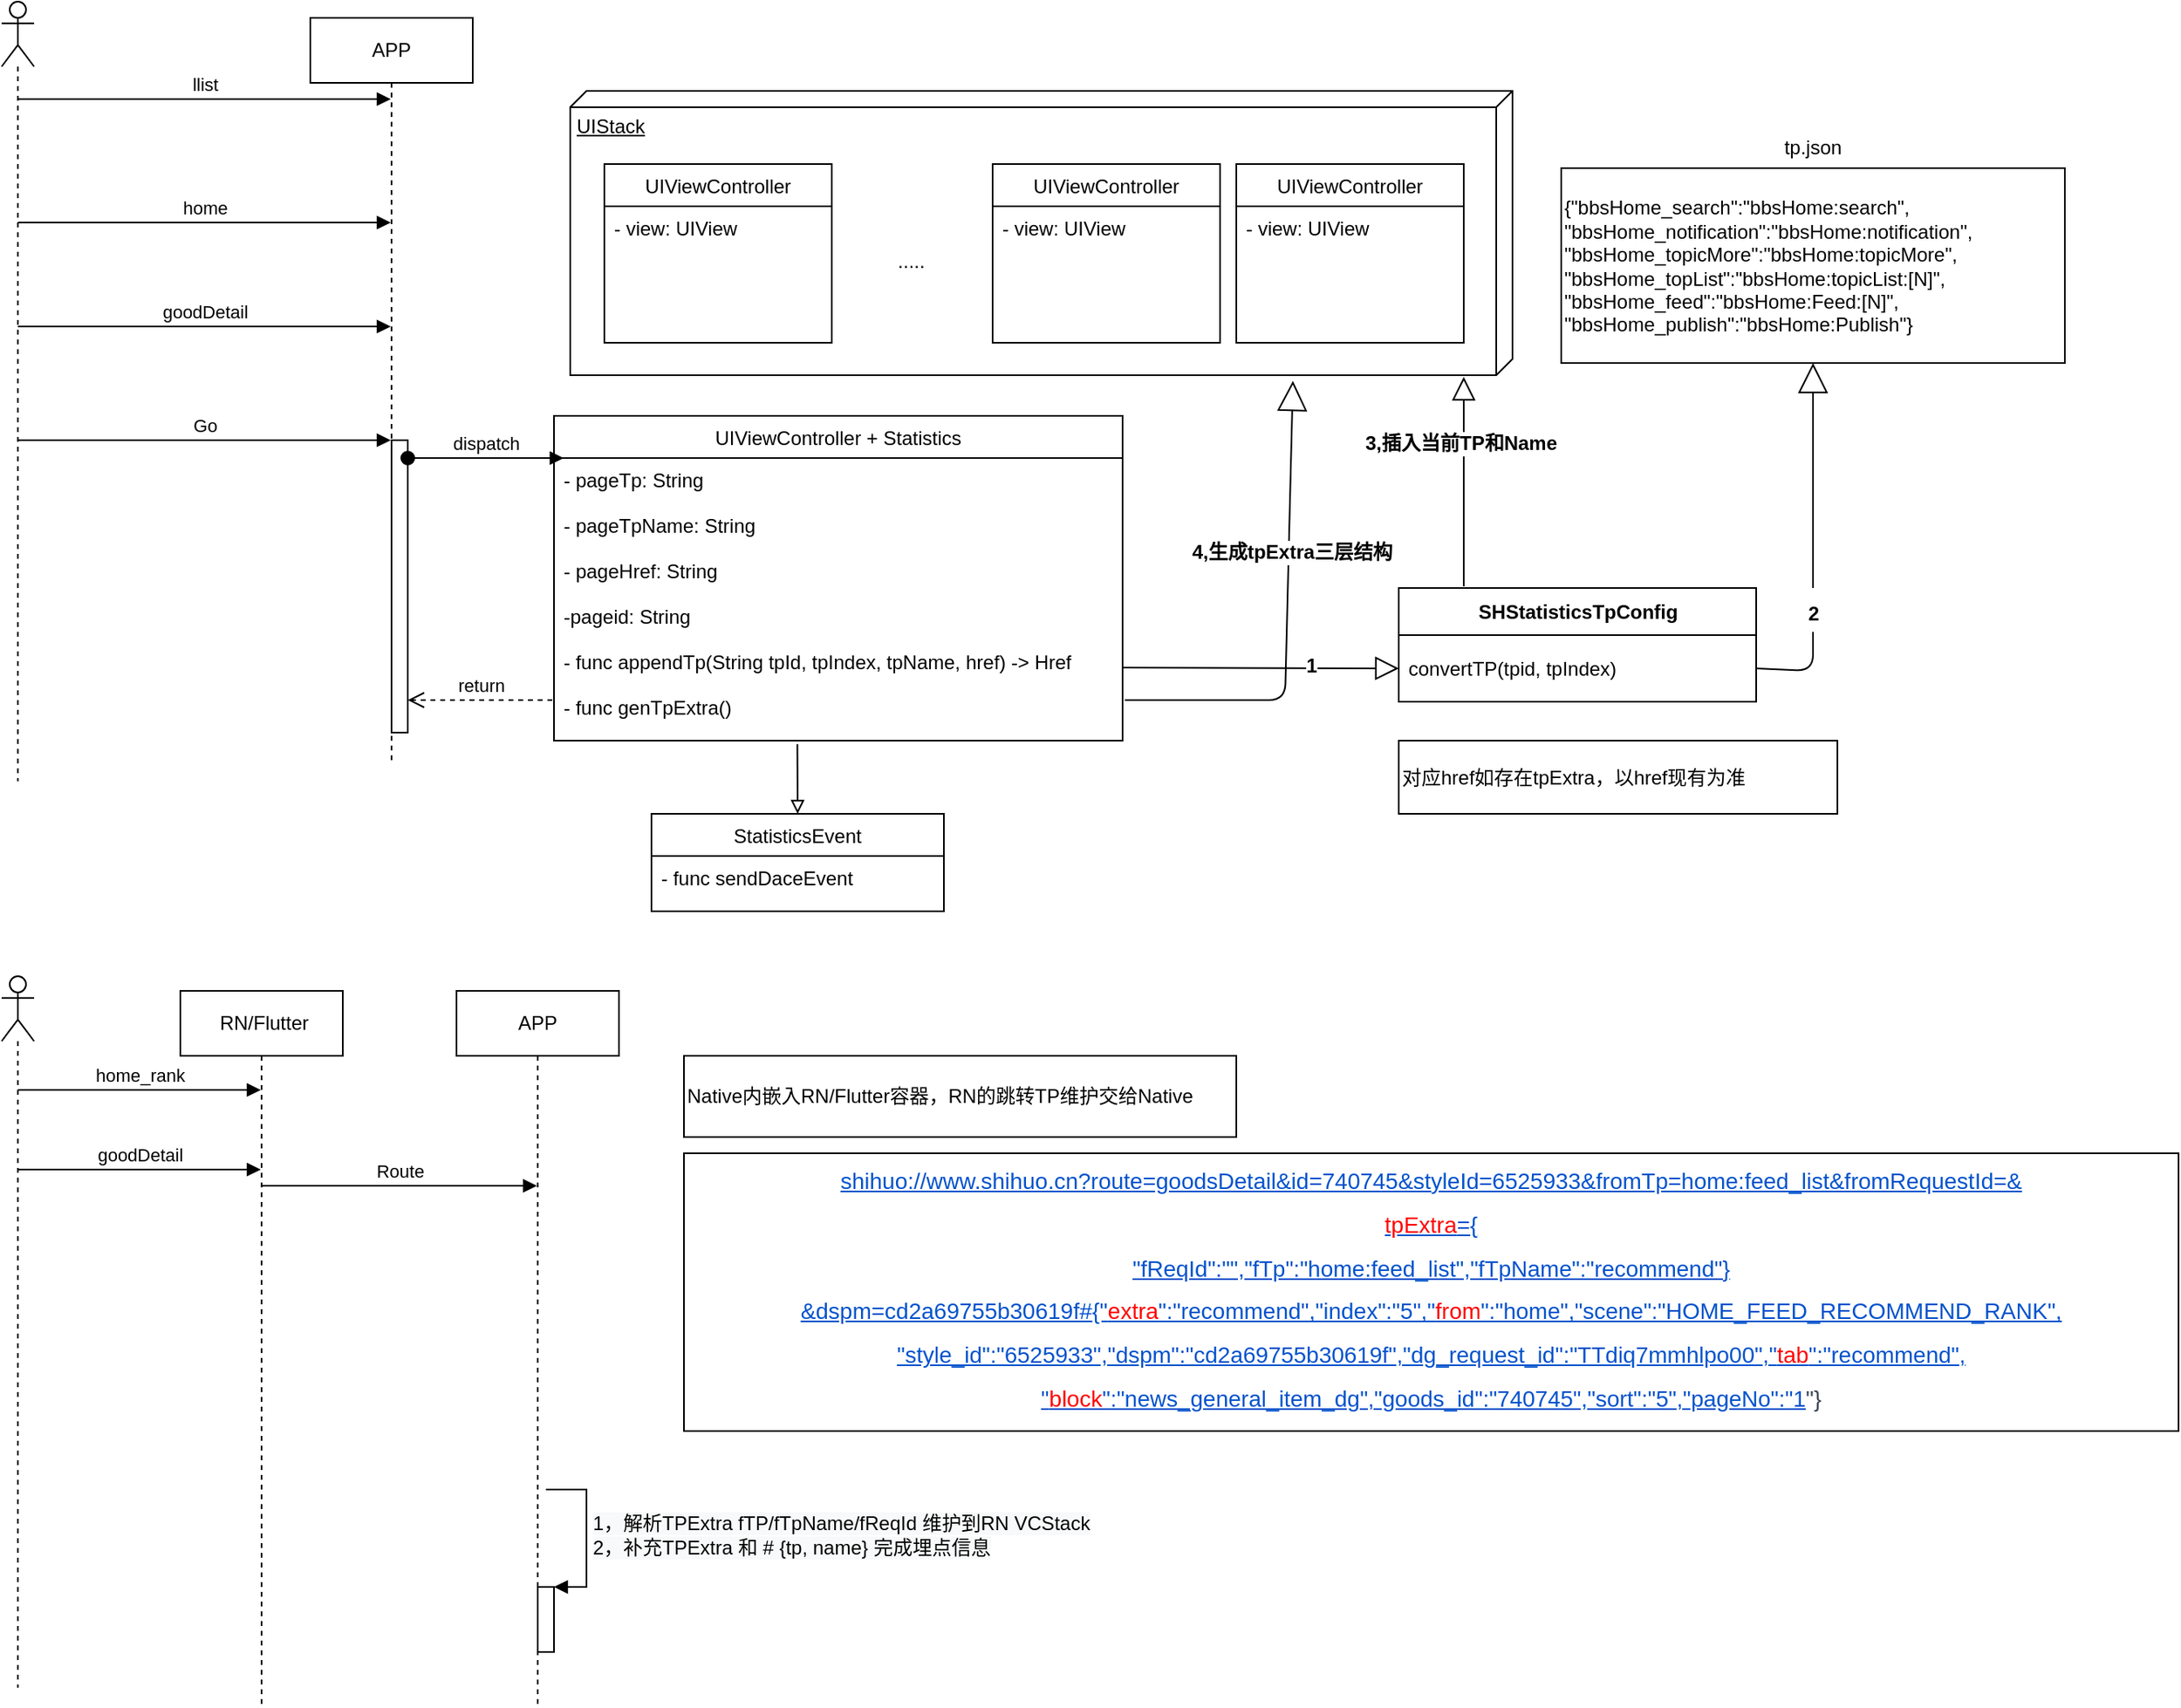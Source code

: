 <mxfile version="13.10.0" type="github">
  <diagram id="Gv3IoVOVaqEcXU43pG7Q" name="Page-1">
    <mxGraphModel dx="1426" dy="771" grid="1" gridSize="10" guides="1" tooltips="1" connect="1" arrows="1" fold="1" page="1" pageScale="1" pageWidth="827" pageHeight="1169" math="0" shadow="0">
      <root>
        <mxCell id="0" />
        <mxCell id="1" parent="0" />
        <mxCell id="ts1Hukwt0rimH9VaoT8l-34" value="UIStack" style="verticalAlign=top;align=left;spacingTop=8;spacingLeft=2;spacingRight=12;shape=cube;size=10;direction=south;fontStyle=4;html=1;" parent="1" vertex="1">
          <mxGeometry x="460" y="175" width="580" height="175" as="geometry" />
        </mxCell>
        <mxCell id="ts1Hukwt0rimH9VaoT8l-12" value="UIViewController" style="swimlane;fontStyle=0;childLayout=stackLayout;horizontal=1;startSize=26;fillColor=none;horizontalStack=0;resizeParent=1;resizeParentMax=0;resizeLast=0;collapsible=1;marginBottom=0;" parent="1" vertex="1">
          <mxGeometry x="481" y="220" width="140" height="110" as="geometry" />
        </mxCell>
        <mxCell id="ts1Hukwt0rimH9VaoT8l-15" value="- view: UIView&#xa;&#xa;" style="text;strokeColor=none;fillColor=none;align=left;verticalAlign=top;spacingLeft=4;spacingRight=4;overflow=hidden;rotatable=0;points=[[0,0.5],[1,0.5]];portConstraint=eastwest;" parent="ts1Hukwt0rimH9VaoT8l-12" vertex="1">
          <mxGeometry y="26" width="140" height="84" as="geometry" />
        </mxCell>
        <mxCell id="ts1Hukwt0rimH9VaoT8l-22" value="UIViewController + Statistics" style="swimlane;fontStyle=0;childLayout=stackLayout;horizontal=1;startSize=26;fillColor=none;horizontalStack=0;resizeParent=1;resizeParentMax=0;resizeLast=0;collapsible=1;marginBottom=0;" parent="1" vertex="1">
          <mxGeometry x="450" y="375" width="350" height="200" as="geometry" />
        </mxCell>
        <mxCell id="ts1Hukwt0rimH9VaoT8l-23" value="- pageTp: String&#xa;&#xa;- pageTpName: String&#xa;&#xa;- pageHref: String&#xa;&#xa;-pageid: String&#xa;&#xa;- func appendTp(String tpId, tpIndex, tpName, href) -&gt; Href&#xa;&#xa;- func genTpExtra()&#xa;" style="text;strokeColor=none;fillColor=none;align=left;verticalAlign=top;spacingLeft=4;spacingRight=4;overflow=hidden;rotatable=0;points=[[0,0.5],[1,0.5]];portConstraint=eastwest;" parent="ts1Hukwt0rimH9VaoT8l-22" vertex="1">
          <mxGeometry y="26" width="350" height="174" as="geometry" />
        </mxCell>
        <mxCell id="ts1Hukwt0rimH9VaoT8l-31" value="UIViewController" style="swimlane;fontStyle=0;childLayout=stackLayout;horizontal=1;startSize=26;fillColor=none;horizontalStack=0;resizeParent=1;resizeParentMax=0;resizeLast=0;collapsible=1;marginBottom=0;" parent="1" vertex="1">
          <mxGeometry x="720" y="220" width="140" height="110" as="geometry" />
        </mxCell>
        <mxCell id="ts1Hukwt0rimH9VaoT8l-32" value="- view: UIView&#xa;&#xa;" style="text;strokeColor=none;fillColor=none;align=left;verticalAlign=top;spacingLeft=4;spacingRight=4;overflow=hidden;rotatable=0;points=[[0,0.5],[1,0.5]];portConstraint=eastwest;" parent="ts1Hukwt0rimH9VaoT8l-31" vertex="1">
          <mxGeometry y="26" width="140" height="84" as="geometry" />
        </mxCell>
        <mxCell id="ts1Hukwt0rimH9VaoT8l-29" value="UIViewController" style="swimlane;fontStyle=0;childLayout=stackLayout;horizontal=1;startSize=26;fillColor=none;horizontalStack=0;resizeParent=1;resizeParentMax=0;resizeLast=0;collapsible=1;marginBottom=0;" parent="1" vertex="1">
          <mxGeometry x="870" y="220" width="140" height="110" as="geometry" />
        </mxCell>
        <mxCell id="ts1Hukwt0rimH9VaoT8l-30" value="- view: UIView&#xa;&#xa;" style="text;strokeColor=none;fillColor=none;align=left;verticalAlign=top;spacingLeft=4;spacingRight=4;overflow=hidden;rotatable=0;points=[[0,0.5],[1,0.5]];portConstraint=eastwest;" parent="ts1Hukwt0rimH9VaoT8l-29" vertex="1">
          <mxGeometry y="26" width="140" height="84" as="geometry" />
        </mxCell>
        <mxCell id="ts1Hukwt0rimH9VaoT8l-35" value="....." style="text;html=1;strokeColor=none;fillColor=none;align=center;verticalAlign=middle;whiteSpace=wrap;rounded=0;" parent="1" vertex="1">
          <mxGeometry x="640" y="270" width="60" height="20" as="geometry" />
        </mxCell>
        <mxCell id="ts1Hukwt0rimH9VaoT8l-36" value="" style="shape=umlLifeline;participant=umlActor;perimeter=lifelinePerimeter;whiteSpace=wrap;html=1;container=1;collapsible=0;recursiveResize=0;verticalAlign=top;spacingTop=36;outlineConnect=0;" parent="1" vertex="1">
          <mxGeometry x="110" y="120" width="20" height="480" as="geometry" />
        </mxCell>
        <mxCell id="ts1Hukwt0rimH9VaoT8l-43" value="home" style="html=1;verticalAlign=bottom;endArrow=block;" parent="ts1Hukwt0rimH9VaoT8l-36" edge="1">
          <mxGeometry width="80" relative="1" as="geometry">
            <mxPoint x="10" y="136" as="sourcePoint" />
            <mxPoint x="239.5" y="136" as="targetPoint" />
          </mxGeometry>
        </mxCell>
        <mxCell id="ts1Hukwt0rimH9VaoT8l-39" value="APP" style="shape=umlLifeline;perimeter=lifelinePerimeter;whiteSpace=wrap;html=1;container=1;collapsible=0;recursiveResize=0;outlineConnect=0;" parent="1" vertex="1">
          <mxGeometry x="300" y="130" width="100" height="460" as="geometry" />
        </mxCell>
        <mxCell id="ts1Hukwt0rimH9VaoT8l-54" value="" style="html=1;points=[];perimeter=orthogonalPerimeter;" parent="ts1Hukwt0rimH9VaoT8l-39" vertex="1">
          <mxGeometry x="50" y="260" width="10" height="180" as="geometry" />
        </mxCell>
        <mxCell id="ts1Hukwt0rimH9VaoT8l-58" value="return" style="html=1;verticalAlign=bottom;endArrow=open;dashed=1;endSize=8;" parent="ts1Hukwt0rimH9VaoT8l-39" edge="1">
          <mxGeometry relative="1" as="geometry">
            <mxPoint x="149" y="420" as="sourcePoint" />
            <mxPoint x="60" y="420" as="targetPoint" />
          </mxGeometry>
        </mxCell>
        <mxCell id="ts1Hukwt0rimH9VaoT8l-44" value="llist" style="html=1;verticalAlign=bottom;endArrow=block;" parent="1" edge="1">
          <mxGeometry width="80" relative="1" as="geometry">
            <mxPoint x="120" y="180" as="sourcePoint" />
            <mxPoint x="349.5" y="180" as="targetPoint" />
          </mxGeometry>
        </mxCell>
        <mxCell id="ts1Hukwt0rimH9VaoT8l-45" value="goodDetail" style="html=1;verticalAlign=bottom;endArrow=block;" parent="1" edge="1">
          <mxGeometry width="80" relative="1" as="geometry">
            <mxPoint x="120" y="320" as="sourcePoint" />
            <mxPoint x="349.5" y="320" as="targetPoint" />
          </mxGeometry>
        </mxCell>
        <mxCell id="ts1Hukwt0rimH9VaoT8l-46" value="Go" style="html=1;verticalAlign=bottom;endArrow=block;" parent="1" target="ts1Hukwt0rimH9VaoT8l-39" edge="1">
          <mxGeometry width="80" relative="1" as="geometry">
            <mxPoint x="120" y="390" as="sourcePoint" />
            <mxPoint x="349.5" y="390" as="targetPoint" />
          </mxGeometry>
        </mxCell>
        <mxCell id="ts1Hukwt0rimH9VaoT8l-63" value="StatisticsEvent" style="swimlane;fontStyle=0;childLayout=stackLayout;horizontal=1;startSize=26;fillColor=none;horizontalStack=0;resizeParent=1;resizeParentMax=0;resizeLast=0;collapsible=1;marginBottom=0;" parent="1" vertex="1">
          <mxGeometry x="510" y="620" width="180" height="60" as="geometry" />
        </mxCell>
        <mxCell id="ts1Hukwt0rimH9VaoT8l-64" value="- func sendDaceEvent&#xa;" style="text;strokeColor=none;fillColor=none;align=left;verticalAlign=top;spacingLeft=4;spacingRight=4;overflow=hidden;rotatable=0;points=[[0,0.5],[1,0.5]];portConstraint=eastwest;" parent="ts1Hukwt0rimH9VaoT8l-63" vertex="1">
          <mxGeometry y="26" width="180" height="34" as="geometry" />
        </mxCell>
        <mxCell id="ts1Hukwt0rimH9VaoT8l-67" value="" style="endArrow=block;html=1;exitX=0.428;exitY=1.012;exitDx=0;exitDy=0;exitPerimeter=0;entryX=0.5;entryY=0;entryDx=0;entryDy=0;endFill=0;" parent="1" source="ts1Hukwt0rimH9VaoT8l-23" target="ts1Hukwt0rimH9VaoT8l-63" edge="1">
          <mxGeometry width="50" height="50" relative="1" as="geometry">
            <mxPoint x="660" y="616" as="sourcePoint" />
            <mxPoint x="536" y="586" as="targetPoint" />
          </mxGeometry>
        </mxCell>
        <mxCell id="ts1Hukwt0rimH9VaoT8l-68" value="&lt;font face=&quot;helvetica, lucida grande, lucida, verdana, sans-serif&quot;&gt;&lt;span style=&quot;font-size: 12px&quot;&gt;&lt;b&gt;4,生成tpExtra三层结构&lt;/b&gt;&lt;/span&gt;&lt;/font&gt;" style="endArrow=block;endSize=16;endFill=0;html=1;exitX=1.004;exitY=0.856;exitDx=0;exitDy=0;exitPerimeter=0;entryX=1.02;entryY=0.233;entryDx=0;entryDy=0;entryPerimeter=0;" parent="1" source="ts1Hukwt0rimH9VaoT8l-23" target="ts1Hukwt0rimH9VaoT8l-34" edge="1">
          <mxGeometry x="0.284" y="-2" width="160" relative="1" as="geometry">
            <mxPoint x="779.98" y="440" as="sourcePoint" />
            <mxPoint x="840" y="350" as="targetPoint" />
            <Array as="points">
              <mxPoint x="900" y="550" />
            </Array>
            <mxPoint as="offset" />
          </mxGeometry>
        </mxCell>
        <mxCell id="ts1Hukwt0rimH9VaoT8l-69" value="&lt;span&gt;对应href如存在tpExtra，以href现有为准&lt;br&gt;&lt;/span&gt;" style="rounded=0;whiteSpace=wrap;html=1;align=left;" parent="1" vertex="1">
          <mxGeometry x="970" y="575" width="270" height="45" as="geometry" />
        </mxCell>
        <mxCell id="ts1Hukwt0rimH9VaoT8l-70" value="&lt;span&gt;Native内嵌入RN/Flutter容器，RN的跳转TP维护交给Native&lt;br&gt;&lt;/span&gt;" style="rounded=0;whiteSpace=wrap;html=1;align=left;" parent="1" vertex="1">
          <mxGeometry x="530" y="769" width="340" height="50" as="geometry" />
        </mxCell>
        <mxCell id="aAOs8Qah9MS43MJjV7gb-3" value="{&quot;bbsHome_search&quot;:&quot;bbsHome:search&quot;,&lt;br&gt;&quot;bbsHome_notification&quot;:&quot;bbsHome:notification&quot;,&lt;br&gt;&quot;bbsHome_topicMore&quot;:&quot;bbsHome:topicMore&quot;,&lt;br&gt;&quot;bbsHome_topList&quot;:&quot;bbsHome:topicList:[N]&quot;,&lt;br&gt;&quot;bbsHome_feed&quot;:&quot;bbsHome:Feed:[N]&quot;,&lt;br&gt;&quot;bbsHome_publish&quot;:&quot;bbsHome:Publish&quot;}" style="rounded=0;whiteSpace=wrap;html=1;align=left;" parent="1" vertex="1">
          <mxGeometry x="1070" y="222.5" width="310" height="120" as="geometry" />
        </mxCell>
        <mxCell id="aAOs8Qah9MS43MJjV7gb-4" value="&lt;h1 id=&quot;titleHeading&quot; style=&quot;margin: 0px ; background-position: 0px 0px&quot;&gt;&lt;font face=&quot;helvetica, lucida grande, lucida, verdana, sans-serif&quot; style=&quot;font-size: 12px&quot;&gt;2&lt;/font&gt;&lt;/h1&gt;" style="endArrow=block;endSize=16;endFill=0;html=1;entryX=0.5;entryY=1;entryDx=0;entryDy=0;exitX=1;exitY=0.5;exitDx=0;exitDy=0;" parent="1" source="eeAnzONCxsYa2-fCLRi9-8" target="aAOs8Qah9MS43MJjV7gb-3" edge="1">
          <mxGeometry x="-0.349" width="160" relative="1" as="geometry">
            <mxPoint x="1162" y="531.5" as="sourcePoint" />
            <mxPoint x="772.02" y="320" as="targetPoint" />
            <Array as="points">
              <mxPoint x="1225" y="532" />
            </Array>
            <mxPoint as="offset" />
          </mxGeometry>
        </mxCell>
        <mxCell id="aAOs8Qah9MS43MJjV7gb-5" value="tp.json" style="text;html=1;strokeColor=none;fillColor=none;align=center;verticalAlign=middle;whiteSpace=wrap;rounded=0;" parent="1" vertex="1">
          <mxGeometry x="1200" y="200" width="50" height="20" as="geometry" />
        </mxCell>
        <mxCell id="OzCxuIW4rJWoH-lSTNHB-1" value="" style="shape=umlLifeline;participant=umlActor;perimeter=lifelinePerimeter;whiteSpace=wrap;html=1;container=1;collapsible=0;recursiveResize=0;verticalAlign=top;spacingTop=36;outlineConnect=0;" parent="1" vertex="1">
          <mxGeometry x="110" y="720" width="20" height="438" as="geometry" />
        </mxCell>
        <mxCell id="OzCxuIW4rJWoH-lSTNHB-2" value="home_rank" style="html=1;verticalAlign=bottom;endArrow=block;" parent="OzCxuIW4rJWoH-lSTNHB-1" target="OzCxuIW4rJWoH-lSTNHB-3" edge="1">
          <mxGeometry width="80" relative="1" as="geometry">
            <mxPoint x="10" y="70" as="sourcePoint" />
            <mxPoint x="90" y="70" as="targetPoint" />
          </mxGeometry>
        </mxCell>
        <mxCell id="OzCxuIW4rJWoH-lSTNHB-3" value="&amp;nbsp;RN/Flutter" style="shape=umlLifeline;perimeter=lifelinePerimeter;whiteSpace=wrap;html=1;container=1;collapsible=0;recursiveResize=0;outlineConnect=0;" parent="1" vertex="1">
          <mxGeometry x="220" y="729" width="100" height="440" as="geometry" />
        </mxCell>
        <mxCell id="OzCxuIW4rJWoH-lSTNHB-7" value="APP" style="shape=umlLifeline;perimeter=lifelinePerimeter;whiteSpace=wrap;html=1;container=1;collapsible=0;recursiveResize=0;outlineConnect=0;" parent="1" vertex="1">
          <mxGeometry x="390" y="729" width="100" height="440" as="geometry" />
        </mxCell>
        <mxCell id="OzCxuIW4rJWoH-lSTNHB-17" value="" style="html=1;points=[];perimeter=orthogonalPerimeter;" parent="OzCxuIW4rJWoH-lSTNHB-7" vertex="1">
          <mxGeometry x="50" y="367" width="10" height="40" as="geometry" />
        </mxCell>
        <mxCell id="OzCxuIW4rJWoH-lSTNHB-18" value="&lt;span style=&quot;font-size: 12px ; background-color: rgb(248 , 249 , 250)&quot;&gt;1，解析TPExtra fTP/fTpName/fReqId 维护到RN VCStack&lt;/span&gt;&lt;br style=&quot;font-size: 12px ; background-color: rgb(248 , 249 , 250)&quot;&gt;&lt;span style=&quot;font-size: 12px ; background-color: rgb(248 , 249 , 250)&quot;&gt;2，补充TPExtra 和 # {tp, name} 完成埋点信息&lt;/span&gt;" style="edgeStyle=orthogonalEdgeStyle;html=1;align=left;spacingLeft=2;endArrow=block;rounded=0;entryX=1;entryY=0;" parent="OzCxuIW4rJWoH-lSTNHB-7" target="OzCxuIW4rJWoH-lSTNHB-17" edge="1">
          <mxGeometry relative="1" as="geometry">
            <mxPoint x="55" y="307" as="sourcePoint" />
            <Array as="points">
              <mxPoint x="55" y="307" />
              <mxPoint x="80" y="307" />
              <mxPoint x="80" y="367" />
            </Array>
          </mxGeometry>
        </mxCell>
        <mxCell id="OzCxuIW4rJWoH-lSTNHB-15" value="goodDetail" style="html=1;verticalAlign=bottom;endArrow=block;" parent="1" edge="1">
          <mxGeometry width="80" relative="1" as="geometry">
            <mxPoint x="120" y="839" as="sourcePoint" />
            <mxPoint x="269.5" y="839" as="targetPoint" />
          </mxGeometry>
        </mxCell>
        <mxCell id="OzCxuIW4rJWoH-lSTNHB-16" value="Route" style="html=1;verticalAlign=bottom;endArrow=block;" parent="1" target="OzCxuIW4rJWoH-lSTNHB-7" edge="1">
          <mxGeometry width="80" relative="1" as="geometry">
            <mxPoint x="270" y="849" as="sourcePoint" />
            <mxPoint x="419.5" y="849" as="targetPoint" />
          </mxGeometry>
        </mxCell>
        <mxCell id="OzCxuIW4rJWoH-lSTNHB-19" value="&lt;p style=&quot;margin: 10px 0px 0px ; padding: 0px ; color: rgb(23 , 43 , 77) ; font-family: , , &amp;#34;segoe ui&amp;#34; , &amp;#34;roboto&amp;#34; , &amp;#34;oxygen&amp;#34; , &amp;#34;ubuntu&amp;#34; , &amp;#34;fira sans&amp;#34; , &amp;#34;droid sans&amp;#34; , &amp;#34;helvetica neue&amp;#34; , sans-serif ; font-size: 14px ; background-color: rgb(255 , 255 , 255)&quot;&gt;&lt;span style=&quot;color: rgb(59 , 67 , 81)&quot;&gt;&lt;a style=&quot;color: rgb(0 , 82 , 204)&quot;&gt;shihuo://www.shihuo.cn?route=goodsDetail&amp;amp;id=740745&amp;amp;styleId=6525933&amp;amp;fromTp=home:feed_list&amp;amp;fromRequestId=&amp;amp;&lt;/a&gt;&lt;/span&gt;&lt;/p&gt;&lt;p style=&quot;margin: 10px 0px 0px ; padding: 0px ; color: rgb(23 , 43 , 77) ; font-family: , , &amp;#34;segoe ui&amp;#34; , &amp;#34;roboto&amp;#34; , &amp;#34;oxygen&amp;#34; , &amp;#34;ubuntu&amp;#34; , &amp;#34;fira sans&amp;#34; , &amp;#34;droid sans&amp;#34; , &amp;#34;helvetica neue&amp;#34; , sans-serif ; font-size: 14px ; background-color: rgb(255 , 255 , 255)&quot;&gt;&lt;span style=&quot;color: rgb(59 , 67 , 81)&quot;&gt;&lt;a style=&quot;color: rgb(0 , 82 , 204)&quot;&gt;&lt;span style=&quot;color: rgb(255 , 0 , 0)&quot;&gt;tpExtra&lt;/span&gt;={&lt;/a&gt;&lt;/span&gt;&lt;/p&gt;&lt;p style=&quot;margin: 10px 0px 0px ; padding: 0px ; color: rgb(23 , 43 , 77) ; font-family: , , &amp;#34;segoe ui&amp;#34; , &amp;#34;roboto&amp;#34; , &amp;#34;oxygen&amp;#34; , &amp;#34;ubuntu&amp;#34; , &amp;#34;fira sans&amp;#34; , &amp;#34;droid sans&amp;#34; , &amp;#34;helvetica neue&amp;#34; , sans-serif ; font-size: 14px ; background-color: rgb(255 , 255 , 255)&quot;&gt;&lt;span style=&quot;color: rgb(59 , 67 , 81)&quot;&gt;&lt;a style=&quot;color: rgb(0 , 82 , 204)&quot;&gt;&quot;fReqId&quot;:&quot;&quot;,&quot;fTp&quot;:&quot;home:feed_list&quot;,&quot;fTpName&quot;:&quot;recommend&quot;}&lt;/a&gt;&lt;/span&gt;&lt;/p&gt;&lt;p style=&quot;margin: 10px 0px 0px ; padding: 0px ; color: rgb(23 , 43 , 77) ; font-family: , , &amp;#34;segoe ui&amp;#34; , &amp;#34;roboto&amp;#34; , &amp;#34;oxygen&amp;#34; , &amp;#34;ubuntu&amp;#34; , &amp;#34;fira sans&amp;#34; , &amp;#34;droid sans&amp;#34; , &amp;#34;helvetica neue&amp;#34; , sans-serif ; font-size: 14px ; background-color: rgb(255 , 255 , 255)&quot;&gt;&lt;span style=&quot;color: rgb(59 , 67 , 81)&quot;&gt;&lt;a style=&quot;color: rgb(0 , 82 , 204)&quot;&gt;&amp;amp;dspm=cd2a69755b30619f#&lt;/a&gt;&lt;/span&gt;&lt;a style=&quot;color: rgb(0 , 82 , 204)&quot;&gt;{&quot;&lt;span style=&quot;color: rgb(255 , 0 , 0)&quot;&gt;extra&lt;/span&gt;&quot;:&quot;recommend&quot;,&quot;index&quot;:&quot;5&quot;,&quot;&lt;span style=&quot;color: rgb(255 , 0 , 0)&quot;&gt;from&lt;/span&gt;&quot;:&quot;home&quot;,&quot;scene&quot;:&quot;HOME_FEED_RECOMMEND_RANK&quot;,&lt;/a&gt;&lt;/p&gt;&lt;p style=&quot;margin: 10px 0px 0px ; padding: 0px ; color: rgb(23 , 43 , 77) ; font-family: , , &amp;#34;segoe ui&amp;#34; , &amp;#34;roboto&amp;#34; , &amp;#34;oxygen&amp;#34; , &amp;#34;ubuntu&amp;#34; , &amp;#34;fira sans&amp;#34; , &amp;#34;droid sans&amp;#34; , &amp;#34;helvetica neue&amp;#34; , sans-serif ; font-size: 14px ; background-color: rgb(255 , 255 , 255)&quot;&gt;&lt;a style=&quot;color: rgb(0 , 82 , 204)&quot;&gt;&quot;style_id&quot;:&quot;6525933&quot;,&quot;dspm&quot;:&quot;cd2a69755b30619f&quot;,&quot;dg_request_id&quot;:&quot;TTdiq7mmhlpo00&quot;,&quot;&lt;span style=&quot;color: rgb(255 , 0 , 0)&quot;&gt;tab&lt;/span&gt;&quot;:&quot;recommend&quot;,&lt;/a&gt;&lt;/p&gt;&lt;p style=&quot;margin: 10px 0px 0px ; padding: 0px ; color: rgb(23 , 43 , 77) ; font-family: , , &amp;#34;segoe ui&amp;#34; , &amp;#34;roboto&amp;#34; , &amp;#34;oxygen&amp;#34; , &amp;#34;ubuntu&amp;#34; , &amp;#34;fira sans&amp;#34; , &amp;#34;droid sans&amp;#34; , &amp;#34;helvetica neue&amp;#34; , sans-serif ; font-size: 14px ; background-color: rgb(255 , 255 , 255)&quot;&gt;&lt;a style=&quot;color: rgb(0 , 82 , 204)&quot;&gt;&quot;&lt;span style=&quot;color: rgb(255 , 0 , 0)&quot;&gt;block&lt;/span&gt;&quot;:&quot;news_general_item_dg&quot;,&quot;goods_id&quot;:&quot;740745&quot;,&quot;sort&quot;:&quot;5&quot;,&quot;pageNo&quot;:&quot;1&lt;/a&gt;&lt;span style=&quot;color: rgb(59 , 67 , 81)&quot;&gt;&quot;}&lt;/span&gt;&lt;/p&gt;&lt;div&gt;&lt;span style=&quot;color: rgb(59 , 67 , 81)&quot;&gt;&lt;br&gt;&lt;/span&gt;&lt;/div&gt;" style="rounded=0;whiteSpace=wrap;html=1;" parent="1" vertex="1">
          <mxGeometry x="530" y="829" width="920" height="171" as="geometry" />
        </mxCell>
        <mxCell id="eeAnzONCxsYa2-fCLRi9-6" value="SHStatisticsTpConfig" style="swimlane;fontStyle=1;align=center;verticalAlign=middle;childLayout=stackLayout;horizontal=1;startSize=29;horizontalStack=0;resizeParent=1;resizeParentMax=0;resizeLast=0;collapsible=0;marginBottom=0;html=1;" parent="1" vertex="1">
          <mxGeometry x="970" y="481" width="220" height="70" as="geometry" />
        </mxCell>
        <mxCell id="eeAnzONCxsYa2-fCLRi9-8" value="convertTP(tpid, tpIndex)" style="text;html=1;strokeColor=none;fillColor=none;align=left;verticalAlign=middle;spacingLeft=4;spacingRight=4;overflow=hidden;rotatable=0;points=[[0,0.5],[1,0.5]];portConstraint=eastwest;" parent="eeAnzONCxsYa2-fCLRi9-6" vertex="1">
          <mxGeometry y="29" width="220" height="41" as="geometry" />
        </mxCell>
        <mxCell id="eeAnzONCxsYa2-fCLRi9-9" value="" style="endArrow=block;endFill=0;endSize=12;html=1;entryX=0;entryY=0.5;entryDx=0;entryDy=0;" parent="1" target="eeAnzONCxsYa2-fCLRi9-8" edge="1">
          <mxGeometry width="160" relative="1" as="geometry">
            <mxPoint x="800" y="530" as="sourcePoint" />
            <mxPoint x="960" y="530" as="targetPoint" />
          </mxGeometry>
        </mxCell>
        <mxCell id="BWwQOAWyueGwMygbzlwQ-1" value="1" style="edgeLabel;html=1;align=center;verticalAlign=middle;resizable=0;points=[];fontSize=12;fontStyle=1" vertex="1" connectable="0" parent="eeAnzONCxsYa2-fCLRi9-9">
          <mxGeometry x="0.364" y="2" relative="1" as="geometry">
            <mxPoint as="offset" />
          </mxGeometry>
        </mxCell>
        <mxCell id="ts1Hukwt0rimH9VaoT8l-57" value="dispatch" style="html=1;verticalAlign=bottom;startArrow=oval;startFill=1;endArrow=block;startSize=8;entryX=0.017;entryY=0;entryDx=0;entryDy=0;entryPerimeter=0;" parent="1" target="ts1Hukwt0rimH9VaoT8l-23" edge="1">
          <mxGeometry width="60" relative="1" as="geometry">
            <mxPoint x="360" y="401" as="sourcePoint" />
            <mxPoint x="420" y="490" as="targetPoint" />
          </mxGeometry>
        </mxCell>
        <mxCell id="BWwQOAWyueGwMygbzlwQ-4" value="" style="endArrow=block;endFill=0;endSize=12;html=1;" edge="1" parent="1">
          <mxGeometry width="160" relative="1" as="geometry">
            <mxPoint x="1010" y="480" as="sourcePoint" />
            <mxPoint x="1010" y="351" as="targetPoint" />
          </mxGeometry>
        </mxCell>
        <mxCell id="BWwQOAWyueGwMygbzlwQ-5" value="3,插入当前TP和Name" style="edgeLabel;html=1;align=center;verticalAlign=middle;resizable=0;points=[];fontSize=12;fontStyle=1" vertex="1" connectable="0" parent="BWwQOAWyueGwMygbzlwQ-4">
          <mxGeometry x="0.364" y="2" relative="1" as="geometry">
            <mxPoint as="offset" />
          </mxGeometry>
        </mxCell>
      </root>
    </mxGraphModel>
  </diagram>
</mxfile>
